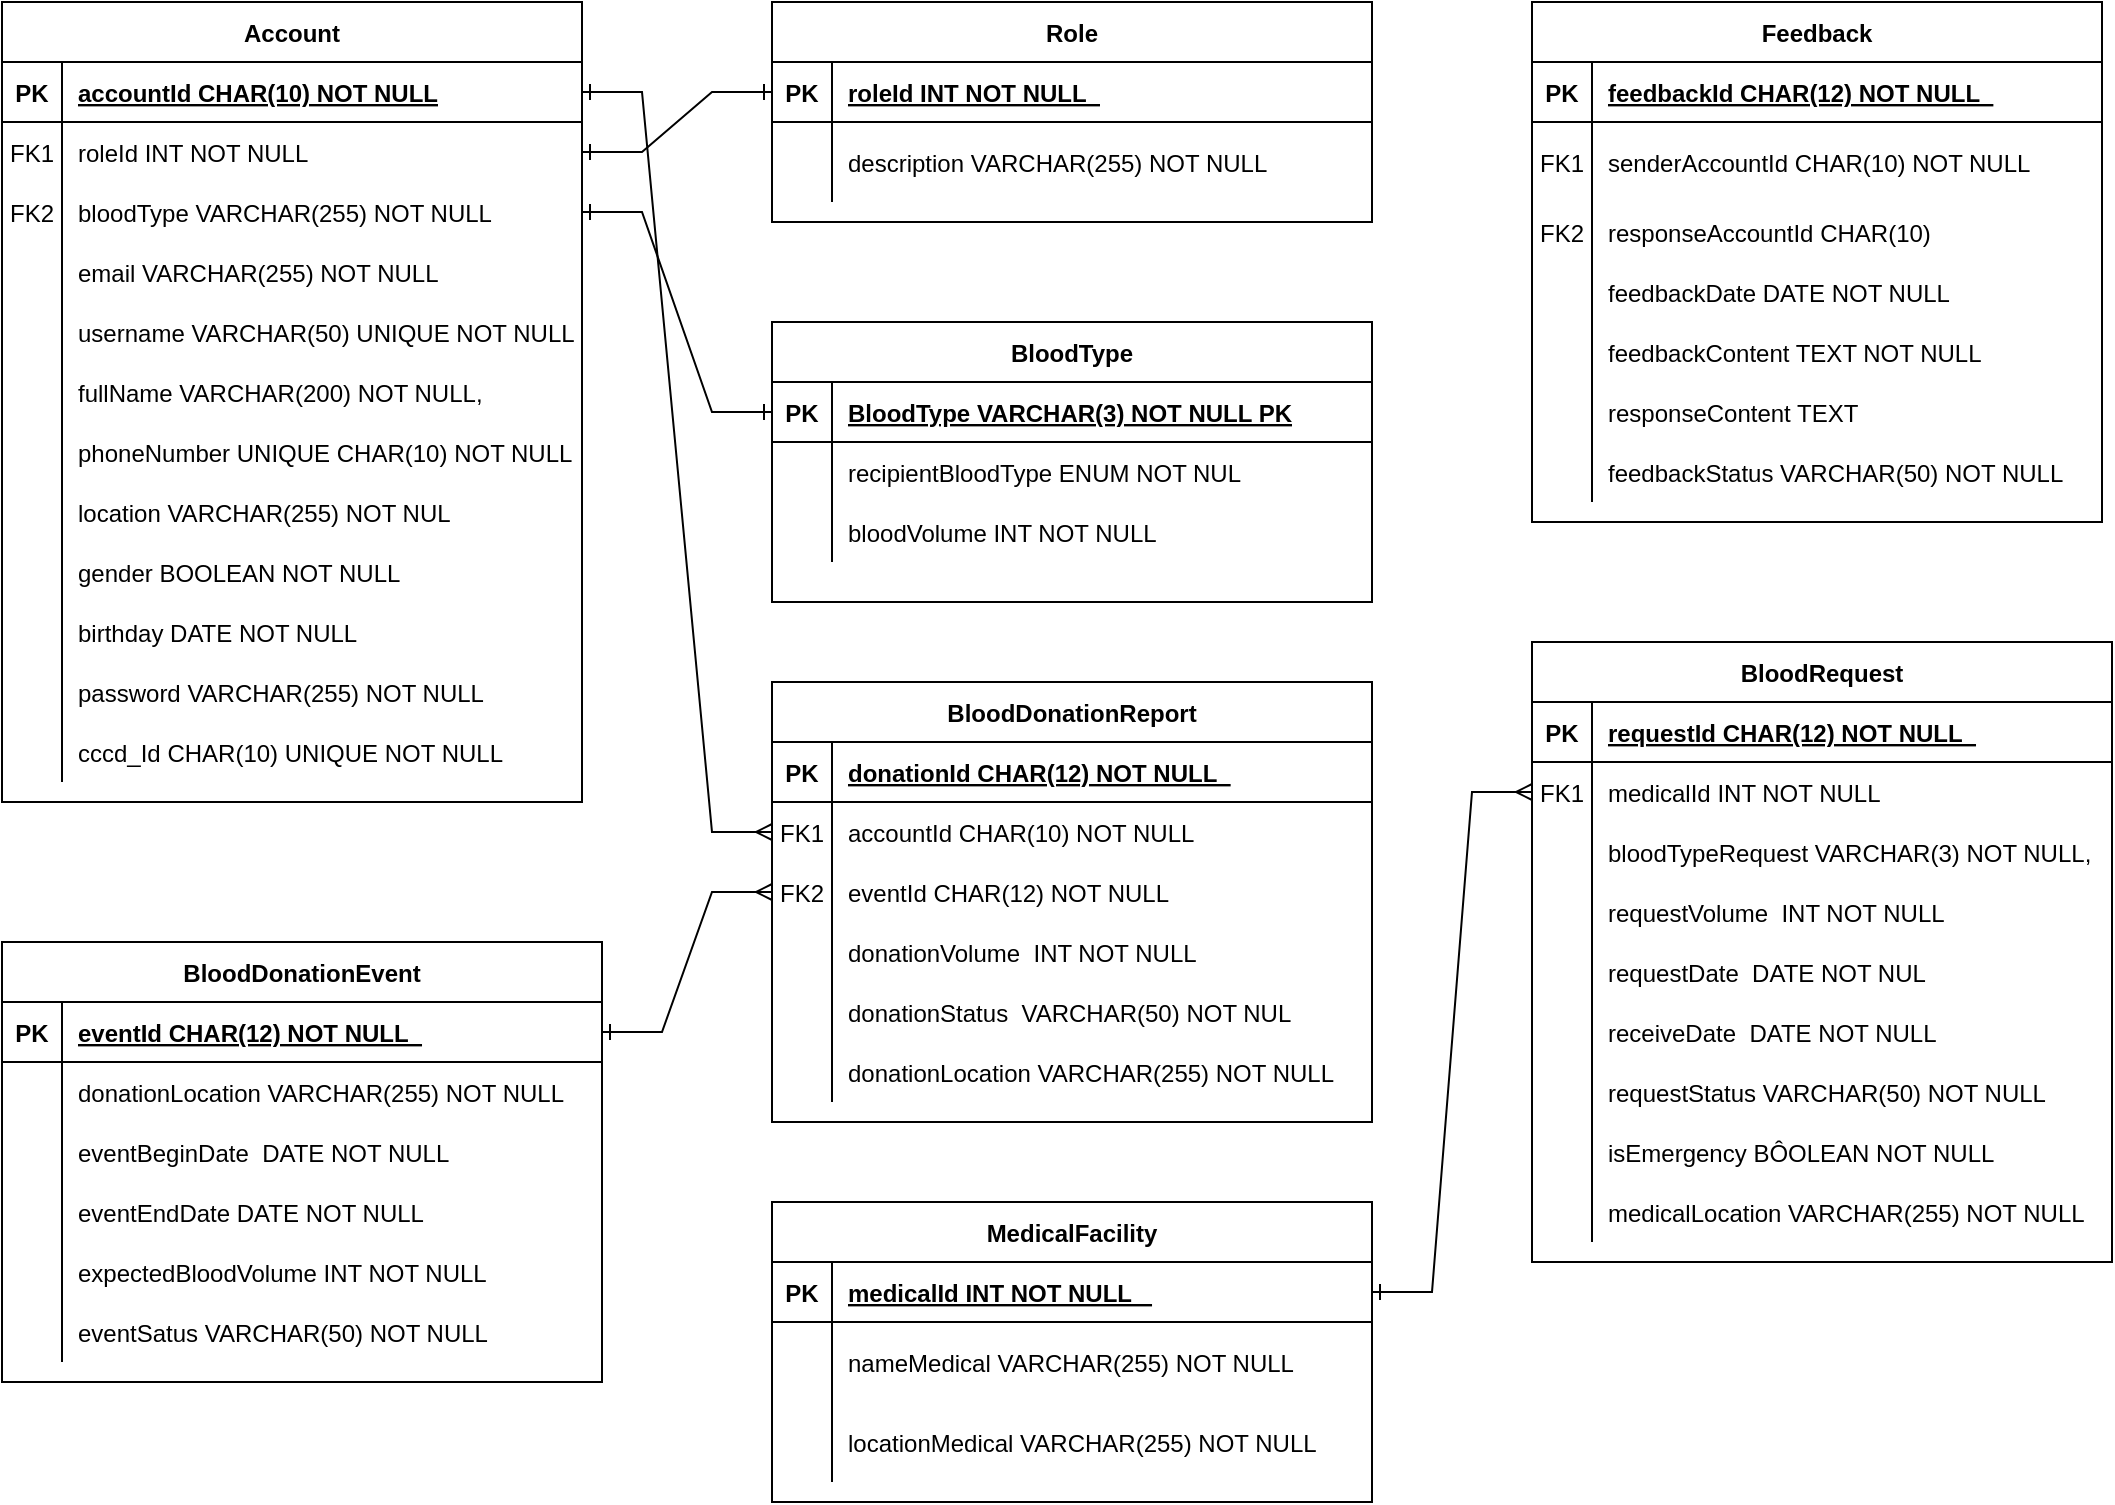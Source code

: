 <mxfile version="27.0.6">
  <diagram id="R2lEEEUBdFMjLlhIrx00" name="Page-1">
    <mxGraphModel dx="1123" dy="663" grid="1" gridSize="10" guides="1" tooltips="1" connect="1" arrows="1" fold="1" page="1" pageScale="1" pageWidth="850" pageHeight="1100" math="0" shadow="0" extFonts="Permanent Marker^https://fonts.googleapis.com/css?family=Permanent+Marker">
      <root>
        <mxCell id="0" />
        <mxCell id="1" parent="0" />
        <mxCell id="C-vyLk0tnHw3VtMMgP7b-23" value="Account" style="shape=table;startSize=30;container=1;collapsible=1;childLayout=tableLayout;fixedRows=1;rowLines=0;fontStyle=1;align=center;resizeLast=1;" parent="1" vertex="1">
          <mxGeometry x="665" y="440" width="290" height="400" as="geometry" />
        </mxCell>
        <mxCell id="C-vyLk0tnHw3VtMMgP7b-24" value="" style="shape=partialRectangle;collapsible=0;dropTarget=0;pointerEvents=0;fillColor=none;points=[[0,0.5],[1,0.5]];portConstraint=eastwest;top=0;left=0;right=0;bottom=1;" parent="C-vyLk0tnHw3VtMMgP7b-23" vertex="1">
          <mxGeometry y="30" width="290" height="30" as="geometry" />
        </mxCell>
        <mxCell id="C-vyLk0tnHw3VtMMgP7b-25" value="PK" style="shape=partialRectangle;overflow=hidden;connectable=0;fillColor=none;top=0;left=0;bottom=0;right=0;fontStyle=1;" parent="C-vyLk0tnHw3VtMMgP7b-24" vertex="1">
          <mxGeometry width="30" height="30" as="geometry">
            <mxRectangle width="30" height="30" as="alternateBounds" />
          </mxGeometry>
        </mxCell>
        <mxCell id="C-vyLk0tnHw3VtMMgP7b-26" value="accountId CHAR(10) NOT NULL " style="shape=partialRectangle;overflow=hidden;connectable=0;fillColor=none;top=0;left=0;bottom=0;right=0;align=left;spacingLeft=6;fontStyle=5;" parent="C-vyLk0tnHw3VtMMgP7b-24" vertex="1">
          <mxGeometry x="30" width="260" height="30" as="geometry">
            <mxRectangle width="260" height="30" as="alternateBounds" />
          </mxGeometry>
        </mxCell>
        <mxCell id="C-vyLk0tnHw3VtMMgP7b-27" value="" style="shape=partialRectangle;collapsible=0;dropTarget=0;pointerEvents=0;fillColor=none;points=[[0,0.5],[1,0.5]];portConstraint=eastwest;top=0;left=0;right=0;bottom=0;" parent="C-vyLk0tnHw3VtMMgP7b-23" vertex="1">
          <mxGeometry y="60" width="290" height="30" as="geometry" />
        </mxCell>
        <mxCell id="C-vyLk0tnHw3VtMMgP7b-28" value="FK1" style="shape=partialRectangle;overflow=hidden;connectable=0;fillColor=none;top=0;left=0;bottom=0;right=0;" parent="C-vyLk0tnHw3VtMMgP7b-27" vertex="1">
          <mxGeometry width="30" height="30" as="geometry">
            <mxRectangle width="30" height="30" as="alternateBounds" />
          </mxGeometry>
        </mxCell>
        <mxCell id="C-vyLk0tnHw3VtMMgP7b-29" value="roleId INT NOT NULL" style="shape=partialRectangle;overflow=hidden;connectable=0;fillColor=none;top=0;left=0;bottom=0;right=0;align=left;spacingLeft=6;" parent="C-vyLk0tnHw3VtMMgP7b-27" vertex="1">
          <mxGeometry x="30" width="260" height="30" as="geometry">
            <mxRectangle width="260" height="30" as="alternateBounds" />
          </mxGeometry>
        </mxCell>
        <mxCell id="KXRfbYdm4qpIg5zZqJ1d-36" value="" style="shape=partialRectangle;collapsible=0;dropTarget=0;pointerEvents=0;fillColor=none;points=[[0,0.5],[1,0.5]];portConstraint=eastwest;top=0;left=0;right=0;bottom=0;" parent="C-vyLk0tnHw3VtMMgP7b-23" vertex="1">
          <mxGeometry y="90" width="290" height="30" as="geometry" />
        </mxCell>
        <mxCell id="KXRfbYdm4qpIg5zZqJ1d-37" value="FK2" style="shape=partialRectangle;overflow=hidden;connectable=0;fillColor=none;top=0;left=0;bottom=0;right=0;" parent="KXRfbYdm4qpIg5zZqJ1d-36" vertex="1">
          <mxGeometry width="30" height="30" as="geometry">
            <mxRectangle width="30" height="30" as="alternateBounds" />
          </mxGeometry>
        </mxCell>
        <mxCell id="KXRfbYdm4qpIg5zZqJ1d-38" value="bloodType VARCHAR(255) NOT NULL " style="shape=partialRectangle;overflow=hidden;connectable=0;fillColor=none;top=0;left=0;bottom=0;right=0;align=left;spacingLeft=6;" parent="KXRfbYdm4qpIg5zZqJ1d-36" vertex="1">
          <mxGeometry x="30" width="260" height="30" as="geometry">
            <mxRectangle width="260" height="30" as="alternateBounds" />
          </mxGeometry>
        </mxCell>
        <mxCell id="KXRfbYdm4qpIg5zZqJ1d-39" value="" style="shape=partialRectangle;collapsible=0;dropTarget=0;pointerEvents=0;fillColor=none;points=[[0,0.5],[1,0.5]];portConstraint=eastwest;top=0;left=0;right=0;bottom=0;" parent="C-vyLk0tnHw3VtMMgP7b-23" vertex="1">
          <mxGeometry y="120" width="290" height="30" as="geometry" />
        </mxCell>
        <mxCell id="KXRfbYdm4qpIg5zZqJ1d-40" value="" style="shape=partialRectangle;overflow=hidden;connectable=0;fillColor=none;top=0;left=0;bottom=0;right=0;" parent="KXRfbYdm4qpIg5zZqJ1d-39" vertex="1">
          <mxGeometry width="30" height="30" as="geometry">
            <mxRectangle width="30" height="30" as="alternateBounds" />
          </mxGeometry>
        </mxCell>
        <mxCell id="KXRfbYdm4qpIg5zZqJ1d-41" value="email VARCHAR(255) NOT NULL" style="shape=partialRectangle;overflow=hidden;connectable=0;fillColor=none;top=0;left=0;bottom=0;right=0;align=left;spacingLeft=6;" parent="KXRfbYdm4qpIg5zZqJ1d-39" vertex="1">
          <mxGeometry x="30" width="260" height="30" as="geometry">
            <mxRectangle width="260" height="30" as="alternateBounds" />
          </mxGeometry>
        </mxCell>
        <mxCell id="KXRfbYdm4qpIg5zZqJ1d-94" value="" style="shape=partialRectangle;collapsible=0;dropTarget=0;pointerEvents=0;fillColor=none;points=[[0,0.5],[1,0.5]];portConstraint=eastwest;top=0;left=0;right=0;bottom=0;" parent="C-vyLk0tnHw3VtMMgP7b-23" vertex="1">
          <mxGeometry y="150" width="290" height="30" as="geometry" />
        </mxCell>
        <mxCell id="KXRfbYdm4qpIg5zZqJ1d-95" value="" style="shape=partialRectangle;overflow=hidden;connectable=0;fillColor=none;top=0;left=0;bottom=0;right=0;" parent="KXRfbYdm4qpIg5zZqJ1d-94" vertex="1">
          <mxGeometry width="30" height="30" as="geometry">
            <mxRectangle width="30" height="30" as="alternateBounds" />
          </mxGeometry>
        </mxCell>
        <mxCell id="KXRfbYdm4qpIg5zZqJ1d-96" value="username VARCHAR(50) UNIQUE NOT NULL" style="shape=partialRectangle;overflow=hidden;connectable=0;fillColor=none;top=0;left=0;bottom=0;right=0;align=left;spacingLeft=6;" parent="KXRfbYdm4qpIg5zZqJ1d-94" vertex="1">
          <mxGeometry x="30" width="260" height="30" as="geometry">
            <mxRectangle width="260" height="30" as="alternateBounds" />
          </mxGeometry>
        </mxCell>
        <mxCell id="ak9jlLIwiDSvz3-tVur--1" value="" style="shape=partialRectangle;collapsible=0;dropTarget=0;pointerEvents=0;fillColor=none;points=[[0,0.5],[1,0.5]];portConstraint=eastwest;top=0;left=0;right=0;bottom=0;" vertex="1" parent="C-vyLk0tnHw3VtMMgP7b-23">
          <mxGeometry y="180" width="290" height="30" as="geometry" />
        </mxCell>
        <mxCell id="ak9jlLIwiDSvz3-tVur--2" value="" style="shape=partialRectangle;overflow=hidden;connectable=0;fillColor=none;top=0;left=0;bottom=0;right=0;" vertex="1" parent="ak9jlLIwiDSvz3-tVur--1">
          <mxGeometry width="30" height="30" as="geometry">
            <mxRectangle width="30" height="30" as="alternateBounds" />
          </mxGeometry>
        </mxCell>
        <mxCell id="ak9jlLIwiDSvz3-tVur--3" value="fullName VARCHAR(200) NOT NULL,  " style="shape=partialRectangle;overflow=hidden;connectable=0;fillColor=none;top=0;left=0;bottom=0;right=0;align=left;spacingLeft=6;" vertex="1" parent="ak9jlLIwiDSvz3-tVur--1">
          <mxGeometry x="30" width="260" height="30" as="geometry">
            <mxRectangle width="260" height="30" as="alternateBounds" />
          </mxGeometry>
        </mxCell>
        <mxCell id="ak9jlLIwiDSvz3-tVur--4" value="" style="shape=partialRectangle;collapsible=0;dropTarget=0;pointerEvents=0;fillColor=none;points=[[0,0.5],[1,0.5]];portConstraint=eastwest;top=0;left=0;right=0;bottom=0;" vertex="1" parent="C-vyLk0tnHw3VtMMgP7b-23">
          <mxGeometry y="210" width="290" height="30" as="geometry" />
        </mxCell>
        <mxCell id="ak9jlLIwiDSvz3-tVur--5" value="" style="shape=partialRectangle;overflow=hidden;connectable=0;fillColor=none;top=0;left=0;bottom=0;right=0;" vertex="1" parent="ak9jlLIwiDSvz3-tVur--4">
          <mxGeometry width="30" height="30" as="geometry">
            <mxRectangle width="30" height="30" as="alternateBounds" />
          </mxGeometry>
        </mxCell>
        <mxCell id="ak9jlLIwiDSvz3-tVur--6" value="phoneNumber UNIQUE CHAR(10) NOT NULL" style="shape=partialRectangle;overflow=hidden;connectable=0;fillColor=none;top=0;left=0;bottom=0;right=0;align=left;spacingLeft=6;" vertex="1" parent="ak9jlLIwiDSvz3-tVur--4">
          <mxGeometry x="30" width="260" height="30" as="geometry">
            <mxRectangle width="260" height="30" as="alternateBounds" />
          </mxGeometry>
        </mxCell>
        <mxCell id="ak9jlLIwiDSvz3-tVur--7" value="" style="shape=partialRectangle;collapsible=0;dropTarget=0;pointerEvents=0;fillColor=none;points=[[0,0.5],[1,0.5]];portConstraint=eastwest;top=0;left=0;right=0;bottom=0;" vertex="1" parent="C-vyLk0tnHw3VtMMgP7b-23">
          <mxGeometry y="240" width="290" height="30" as="geometry" />
        </mxCell>
        <mxCell id="ak9jlLIwiDSvz3-tVur--8" value="" style="shape=partialRectangle;overflow=hidden;connectable=0;fillColor=none;top=0;left=0;bottom=0;right=0;" vertex="1" parent="ak9jlLIwiDSvz3-tVur--7">
          <mxGeometry width="30" height="30" as="geometry">
            <mxRectangle width="30" height="30" as="alternateBounds" />
          </mxGeometry>
        </mxCell>
        <mxCell id="ak9jlLIwiDSvz3-tVur--9" value="location VARCHAR(255) NOT NUL" style="shape=partialRectangle;overflow=hidden;connectable=0;fillColor=none;top=0;left=0;bottom=0;right=0;align=left;spacingLeft=6;" vertex="1" parent="ak9jlLIwiDSvz3-tVur--7">
          <mxGeometry x="30" width="260" height="30" as="geometry">
            <mxRectangle width="260" height="30" as="alternateBounds" />
          </mxGeometry>
        </mxCell>
        <mxCell id="ak9jlLIwiDSvz3-tVur--10" value="" style="shape=partialRectangle;collapsible=0;dropTarget=0;pointerEvents=0;fillColor=none;points=[[0,0.5],[1,0.5]];portConstraint=eastwest;top=0;left=0;right=0;bottom=0;" vertex="1" parent="C-vyLk0tnHw3VtMMgP7b-23">
          <mxGeometry y="270" width="290" height="30" as="geometry" />
        </mxCell>
        <mxCell id="ak9jlLIwiDSvz3-tVur--11" value="" style="shape=partialRectangle;overflow=hidden;connectable=0;fillColor=none;top=0;left=0;bottom=0;right=0;" vertex="1" parent="ak9jlLIwiDSvz3-tVur--10">
          <mxGeometry width="30" height="30" as="geometry">
            <mxRectangle width="30" height="30" as="alternateBounds" />
          </mxGeometry>
        </mxCell>
        <mxCell id="ak9jlLIwiDSvz3-tVur--12" value="gender BOOLEAN NOT NULL" style="shape=partialRectangle;overflow=hidden;connectable=0;fillColor=none;top=0;left=0;bottom=0;right=0;align=left;spacingLeft=6;" vertex="1" parent="ak9jlLIwiDSvz3-tVur--10">
          <mxGeometry x="30" width="260" height="30" as="geometry">
            <mxRectangle width="260" height="30" as="alternateBounds" />
          </mxGeometry>
        </mxCell>
        <mxCell id="ak9jlLIwiDSvz3-tVur--13" value="" style="shape=partialRectangle;collapsible=0;dropTarget=0;pointerEvents=0;fillColor=none;points=[[0,0.5],[1,0.5]];portConstraint=eastwest;top=0;left=0;right=0;bottom=0;" vertex="1" parent="C-vyLk0tnHw3VtMMgP7b-23">
          <mxGeometry y="300" width="290" height="30" as="geometry" />
        </mxCell>
        <mxCell id="ak9jlLIwiDSvz3-tVur--14" value="" style="shape=partialRectangle;overflow=hidden;connectable=0;fillColor=none;top=0;left=0;bottom=0;right=0;" vertex="1" parent="ak9jlLIwiDSvz3-tVur--13">
          <mxGeometry width="30" height="30" as="geometry">
            <mxRectangle width="30" height="30" as="alternateBounds" />
          </mxGeometry>
        </mxCell>
        <mxCell id="ak9jlLIwiDSvz3-tVur--15" value="birthday DATE NOT NULL" style="shape=partialRectangle;overflow=hidden;connectable=0;fillColor=none;top=0;left=0;bottom=0;right=0;align=left;spacingLeft=6;" vertex="1" parent="ak9jlLIwiDSvz3-tVur--13">
          <mxGeometry x="30" width="260" height="30" as="geometry">
            <mxRectangle width="260" height="30" as="alternateBounds" />
          </mxGeometry>
        </mxCell>
        <mxCell id="ak9jlLIwiDSvz3-tVur--16" value="" style="shape=partialRectangle;collapsible=0;dropTarget=0;pointerEvents=0;fillColor=none;points=[[0,0.5],[1,0.5]];portConstraint=eastwest;top=0;left=0;right=0;bottom=0;" vertex="1" parent="C-vyLk0tnHw3VtMMgP7b-23">
          <mxGeometry y="330" width="290" height="30" as="geometry" />
        </mxCell>
        <mxCell id="ak9jlLIwiDSvz3-tVur--17" value="" style="shape=partialRectangle;overflow=hidden;connectable=0;fillColor=none;top=0;left=0;bottom=0;right=0;" vertex="1" parent="ak9jlLIwiDSvz3-tVur--16">
          <mxGeometry width="30" height="30" as="geometry">
            <mxRectangle width="30" height="30" as="alternateBounds" />
          </mxGeometry>
        </mxCell>
        <mxCell id="ak9jlLIwiDSvz3-tVur--18" value="password VARCHAR(255) NOT NULL" style="shape=partialRectangle;overflow=hidden;connectable=0;fillColor=none;top=0;left=0;bottom=0;right=0;align=left;spacingLeft=6;" vertex="1" parent="ak9jlLIwiDSvz3-tVur--16">
          <mxGeometry x="30" width="260" height="30" as="geometry">
            <mxRectangle width="260" height="30" as="alternateBounds" />
          </mxGeometry>
        </mxCell>
        <mxCell id="ak9jlLIwiDSvz3-tVur--20" value="" style="shape=partialRectangle;collapsible=0;dropTarget=0;pointerEvents=0;fillColor=none;points=[[0,0.5],[1,0.5]];portConstraint=eastwest;top=0;left=0;right=0;bottom=0;" vertex="1" parent="C-vyLk0tnHw3VtMMgP7b-23">
          <mxGeometry y="360" width="290" height="30" as="geometry" />
        </mxCell>
        <mxCell id="ak9jlLIwiDSvz3-tVur--21" value="" style="shape=partialRectangle;overflow=hidden;connectable=0;fillColor=none;top=0;left=0;bottom=0;right=0;" vertex="1" parent="ak9jlLIwiDSvz3-tVur--20">
          <mxGeometry width="30" height="30" as="geometry">
            <mxRectangle width="30" height="30" as="alternateBounds" />
          </mxGeometry>
        </mxCell>
        <mxCell id="ak9jlLIwiDSvz3-tVur--22" value="cccd_Id CHAR(10) UNIQUE NOT NULL" style="shape=partialRectangle;overflow=hidden;connectable=0;fillColor=none;top=0;left=0;bottom=0;right=0;align=left;spacingLeft=6;" vertex="1" parent="ak9jlLIwiDSvz3-tVur--20">
          <mxGeometry x="30" width="260" height="30" as="geometry">
            <mxRectangle width="260" height="30" as="alternateBounds" />
          </mxGeometry>
        </mxCell>
        <mxCell id="KXRfbYdm4qpIg5zZqJ1d-122" value="BloodDonationReport" style="shape=table;startSize=30;container=1;collapsible=1;childLayout=tableLayout;fixedRows=1;rowLines=0;fontStyle=1;align=center;resizeLast=1;" parent="1" vertex="1">
          <mxGeometry x="1050" y="780" width="300" height="220" as="geometry" />
        </mxCell>
        <mxCell id="KXRfbYdm4qpIg5zZqJ1d-123" value="" style="shape=partialRectangle;collapsible=0;dropTarget=0;pointerEvents=0;fillColor=none;points=[[0,0.5],[1,0.5]];portConstraint=eastwest;top=0;left=0;right=0;bottom=1;" parent="KXRfbYdm4qpIg5zZqJ1d-122" vertex="1">
          <mxGeometry y="30" width="300" height="30" as="geometry" />
        </mxCell>
        <mxCell id="KXRfbYdm4qpIg5zZqJ1d-124" value="PK" style="shape=partialRectangle;overflow=hidden;connectable=0;fillColor=none;top=0;left=0;bottom=0;right=0;fontStyle=1;" parent="KXRfbYdm4qpIg5zZqJ1d-123" vertex="1">
          <mxGeometry width="30" height="30" as="geometry">
            <mxRectangle width="30" height="30" as="alternateBounds" />
          </mxGeometry>
        </mxCell>
        <mxCell id="KXRfbYdm4qpIg5zZqJ1d-125" value="donationId CHAR(12) NOT NULL  " style="shape=partialRectangle;overflow=hidden;connectable=0;fillColor=none;top=0;left=0;bottom=0;right=0;align=left;spacingLeft=6;fontStyle=5;" parent="KXRfbYdm4qpIg5zZqJ1d-123" vertex="1">
          <mxGeometry x="30" width="270" height="30" as="geometry">
            <mxRectangle width="270" height="30" as="alternateBounds" />
          </mxGeometry>
        </mxCell>
        <mxCell id="KXRfbYdm4qpIg5zZqJ1d-126" value="" style="shape=partialRectangle;collapsible=0;dropTarget=0;pointerEvents=0;fillColor=none;points=[[0,0.5],[1,0.5]];portConstraint=eastwest;top=0;left=0;right=0;bottom=0;" parent="KXRfbYdm4qpIg5zZqJ1d-122" vertex="1">
          <mxGeometry y="60" width="300" height="30" as="geometry" />
        </mxCell>
        <mxCell id="KXRfbYdm4qpIg5zZqJ1d-127" value="FK1" style="shape=partialRectangle;overflow=hidden;connectable=0;fillColor=none;top=0;left=0;bottom=0;right=0;" parent="KXRfbYdm4qpIg5zZqJ1d-126" vertex="1">
          <mxGeometry width="30" height="30" as="geometry">
            <mxRectangle width="30" height="30" as="alternateBounds" />
          </mxGeometry>
        </mxCell>
        <mxCell id="KXRfbYdm4qpIg5zZqJ1d-128" value="accountId CHAR(10) NOT NULL" style="shape=partialRectangle;overflow=hidden;connectable=0;fillColor=none;top=0;left=0;bottom=0;right=0;align=left;spacingLeft=6;fontStyle=0" parent="KXRfbYdm4qpIg5zZqJ1d-126" vertex="1">
          <mxGeometry x="30" width="270" height="30" as="geometry">
            <mxRectangle width="270" height="30" as="alternateBounds" />
          </mxGeometry>
        </mxCell>
        <mxCell id="KXRfbYdm4qpIg5zZqJ1d-129" value="" style="shape=partialRectangle;collapsible=0;dropTarget=0;pointerEvents=0;fillColor=none;points=[[0,0.5],[1,0.5]];portConstraint=eastwest;top=0;left=0;right=0;bottom=0;" parent="KXRfbYdm4qpIg5zZqJ1d-122" vertex="1">
          <mxGeometry y="90" width="300" height="30" as="geometry" />
        </mxCell>
        <mxCell id="KXRfbYdm4qpIg5zZqJ1d-130" value="FK2" style="shape=partialRectangle;overflow=hidden;connectable=0;fillColor=none;top=0;left=0;bottom=0;right=0;" parent="KXRfbYdm4qpIg5zZqJ1d-129" vertex="1">
          <mxGeometry width="30" height="30" as="geometry">
            <mxRectangle width="30" height="30" as="alternateBounds" />
          </mxGeometry>
        </mxCell>
        <mxCell id="KXRfbYdm4qpIg5zZqJ1d-131" value="eventId CHAR(12) NOT NULL" style="shape=partialRectangle;overflow=hidden;connectable=0;fillColor=none;top=0;left=0;bottom=0;right=0;align=left;spacingLeft=6;" parent="KXRfbYdm4qpIg5zZqJ1d-129" vertex="1">
          <mxGeometry x="30" width="270" height="30" as="geometry">
            <mxRectangle width="270" height="30" as="alternateBounds" />
          </mxGeometry>
        </mxCell>
        <mxCell id="KXRfbYdm4qpIg5zZqJ1d-132" value="" style="shape=partialRectangle;collapsible=0;dropTarget=0;pointerEvents=0;fillColor=none;points=[[0,0.5],[1,0.5]];portConstraint=eastwest;top=0;left=0;right=0;bottom=0;" parent="KXRfbYdm4qpIg5zZqJ1d-122" vertex="1">
          <mxGeometry y="120" width="300" height="30" as="geometry" />
        </mxCell>
        <mxCell id="KXRfbYdm4qpIg5zZqJ1d-133" value="" style="shape=partialRectangle;overflow=hidden;connectable=0;fillColor=none;top=0;left=0;bottom=0;right=0;" parent="KXRfbYdm4qpIg5zZqJ1d-132" vertex="1">
          <mxGeometry width="30" height="30" as="geometry">
            <mxRectangle width="30" height="30" as="alternateBounds" />
          </mxGeometry>
        </mxCell>
        <mxCell id="KXRfbYdm4qpIg5zZqJ1d-134" value="donationVolume  INT NOT NULL" style="shape=partialRectangle;overflow=hidden;connectable=0;fillColor=none;top=0;left=0;bottom=0;right=0;align=left;spacingLeft=6;" parent="KXRfbYdm4qpIg5zZqJ1d-132" vertex="1">
          <mxGeometry x="30" width="270" height="30" as="geometry">
            <mxRectangle width="270" height="30" as="alternateBounds" />
          </mxGeometry>
        </mxCell>
        <mxCell id="KXRfbYdm4qpIg5zZqJ1d-135" value="" style="shape=partialRectangle;collapsible=0;dropTarget=0;pointerEvents=0;fillColor=none;points=[[0,0.5],[1,0.5]];portConstraint=eastwest;top=0;left=0;right=0;bottom=0;" parent="KXRfbYdm4qpIg5zZqJ1d-122" vertex="1">
          <mxGeometry y="150" width="300" height="30" as="geometry" />
        </mxCell>
        <mxCell id="KXRfbYdm4qpIg5zZqJ1d-136" value="" style="shape=partialRectangle;overflow=hidden;connectable=0;fillColor=none;top=0;left=0;bottom=0;right=0;" parent="KXRfbYdm4qpIg5zZqJ1d-135" vertex="1">
          <mxGeometry width="30" height="30" as="geometry">
            <mxRectangle width="30" height="30" as="alternateBounds" />
          </mxGeometry>
        </mxCell>
        <mxCell id="KXRfbYdm4qpIg5zZqJ1d-137" value="donationStatus  VARCHAR(50) NOT NUL" style="shape=partialRectangle;overflow=hidden;connectable=0;fillColor=none;top=0;left=0;bottom=0;right=0;align=left;spacingLeft=6;" parent="KXRfbYdm4qpIg5zZqJ1d-135" vertex="1">
          <mxGeometry x="30" width="270" height="30" as="geometry">
            <mxRectangle width="270" height="30" as="alternateBounds" />
          </mxGeometry>
        </mxCell>
        <mxCell id="KXRfbYdm4qpIg5zZqJ1d-138" value="" style="shape=partialRectangle;collapsible=0;dropTarget=0;pointerEvents=0;fillColor=none;points=[[0,0.5],[1,0.5]];portConstraint=eastwest;top=0;left=0;right=0;bottom=0;" parent="KXRfbYdm4qpIg5zZqJ1d-122" vertex="1">
          <mxGeometry y="180" width="300" height="30" as="geometry" />
        </mxCell>
        <mxCell id="KXRfbYdm4qpIg5zZqJ1d-139" value="" style="shape=partialRectangle;overflow=hidden;connectable=0;fillColor=none;top=0;left=0;bottom=0;right=0;" parent="KXRfbYdm4qpIg5zZqJ1d-138" vertex="1">
          <mxGeometry width="30" height="30" as="geometry">
            <mxRectangle width="30" height="30" as="alternateBounds" />
          </mxGeometry>
        </mxCell>
        <mxCell id="KXRfbYdm4qpIg5zZqJ1d-140" value="donationLocation VARCHAR(255) NOT NULL" style="shape=partialRectangle;overflow=hidden;connectable=0;fillColor=none;top=0;left=0;bottom=0;right=0;align=left;spacingLeft=6;" parent="KXRfbYdm4qpIg5zZqJ1d-138" vertex="1">
          <mxGeometry x="30" width="270" height="30" as="geometry">
            <mxRectangle width="270" height="30" as="alternateBounds" />
          </mxGeometry>
        </mxCell>
        <mxCell id="KXRfbYdm4qpIg5zZqJ1d-147" value="BloodRequest" style="shape=table;startSize=30;container=1;collapsible=1;childLayout=tableLayout;fixedRows=1;rowLines=0;fontStyle=1;align=center;resizeLast=1;" parent="1" vertex="1">
          <mxGeometry x="1430" y="760" width="290" height="310" as="geometry" />
        </mxCell>
        <mxCell id="KXRfbYdm4qpIg5zZqJ1d-148" value="" style="shape=partialRectangle;collapsible=0;dropTarget=0;pointerEvents=0;fillColor=none;points=[[0,0.5],[1,0.5]];portConstraint=eastwest;top=0;left=0;right=0;bottom=1;" parent="KXRfbYdm4qpIg5zZqJ1d-147" vertex="1">
          <mxGeometry y="30" width="290" height="30" as="geometry" />
        </mxCell>
        <mxCell id="KXRfbYdm4qpIg5zZqJ1d-149" value="PK" style="shape=partialRectangle;overflow=hidden;connectable=0;fillColor=none;top=0;left=0;bottom=0;right=0;fontStyle=1;" parent="KXRfbYdm4qpIg5zZqJ1d-148" vertex="1">
          <mxGeometry width="30" height="30" as="geometry">
            <mxRectangle width="30" height="30" as="alternateBounds" />
          </mxGeometry>
        </mxCell>
        <mxCell id="KXRfbYdm4qpIg5zZqJ1d-150" value="requestId CHAR(12) NOT NULL  " style="shape=partialRectangle;overflow=hidden;connectable=0;fillColor=none;top=0;left=0;bottom=0;right=0;align=left;spacingLeft=6;fontStyle=5;" parent="KXRfbYdm4qpIg5zZqJ1d-148" vertex="1">
          <mxGeometry x="30" width="260" height="30" as="geometry">
            <mxRectangle width="260" height="30" as="alternateBounds" />
          </mxGeometry>
        </mxCell>
        <mxCell id="KXRfbYdm4qpIg5zZqJ1d-151" value="" style="shape=partialRectangle;collapsible=0;dropTarget=0;pointerEvents=0;fillColor=none;points=[[0,0.5],[1,0.5]];portConstraint=eastwest;top=0;left=0;right=0;bottom=0;" parent="KXRfbYdm4qpIg5zZqJ1d-147" vertex="1">
          <mxGeometry y="60" width="290" height="30" as="geometry" />
        </mxCell>
        <mxCell id="KXRfbYdm4qpIg5zZqJ1d-152" value="FK1" style="shape=partialRectangle;overflow=hidden;connectable=0;fillColor=none;top=0;left=0;bottom=0;right=0;" parent="KXRfbYdm4qpIg5zZqJ1d-151" vertex="1">
          <mxGeometry width="30" height="30" as="geometry">
            <mxRectangle width="30" height="30" as="alternateBounds" />
          </mxGeometry>
        </mxCell>
        <mxCell id="KXRfbYdm4qpIg5zZqJ1d-153" value="medicalId INT NOT NULL   " style="shape=partialRectangle;overflow=hidden;connectable=0;fillColor=none;top=0;left=0;bottom=0;right=0;align=left;spacingLeft=6;fontStyle=0" parent="KXRfbYdm4qpIg5zZqJ1d-151" vertex="1">
          <mxGeometry x="30" width="260" height="30" as="geometry">
            <mxRectangle width="260" height="30" as="alternateBounds" />
          </mxGeometry>
        </mxCell>
        <mxCell id="KXRfbYdm4qpIg5zZqJ1d-154" value="" style="shape=partialRectangle;collapsible=0;dropTarget=0;pointerEvents=0;fillColor=none;points=[[0,0.5],[1,0.5]];portConstraint=eastwest;top=0;left=0;right=0;bottom=0;" parent="KXRfbYdm4qpIg5zZqJ1d-147" vertex="1">
          <mxGeometry y="90" width="290" height="30" as="geometry" />
        </mxCell>
        <mxCell id="KXRfbYdm4qpIg5zZqJ1d-155" value="" style="shape=partialRectangle;overflow=hidden;connectable=0;fillColor=none;top=0;left=0;bottom=0;right=0;" parent="KXRfbYdm4qpIg5zZqJ1d-154" vertex="1">
          <mxGeometry width="30" height="30" as="geometry">
            <mxRectangle width="30" height="30" as="alternateBounds" />
          </mxGeometry>
        </mxCell>
        <mxCell id="KXRfbYdm4qpIg5zZqJ1d-156" value="bloodTypeRequest VARCHAR(3) NOT NULL, " style="shape=partialRectangle;overflow=hidden;connectable=0;fillColor=none;top=0;left=0;bottom=0;right=0;align=left;spacingLeft=6;" parent="KXRfbYdm4qpIg5zZqJ1d-154" vertex="1">
          <mxGeometry x="30" width="260" height="30" as="geometry">
            <mxRectangle width="260" height="30" as="alternateBounds" />
          </mxGeometry>
        </mxCell>
        <mxCell id="KXRfbYdm4qpIg5zZqJ1d-157" value="" style="shape=partialRectangle;collapsible=0;dropTarget=0;pointerEvents=0;fillColor=none;points=[[0,0.5],[1,0.5]];portConstraint=eastwest;top=0;left=0;right=0;bottom=0;" parent="KXRfbYdm4qpIg5zZqJ1d-147" vertex="1">
          <mxGeometry y="120" width="290" height="30" as="geometry" />
        </mxCell>
        <mxCell id="KXRfbYdm4qpIg5zZqJ1d-158" value="" style="shape=partialRectangle;overflow=hidden;connectable=0;fillColor=none;top=0;left=0;bottom=0;right=0;" parent="KXRfbYdm4qpIg5zZqJ1d-157" vertex="1">
          <mxGeometry width="30" height="30" as="geometry">
            <mxRectangle width="30" height="30" as="alternateBounds" />
          </mxGeometry>
        </mxCell>
        <mxCell id="KXRfbYdm4qpIg5zZqJ1d-159" value="requestVolume  INT NOT NULL" style="shape=partialRectangle;overflow=hidden;connectable=0;fillColor=none;top=0;left=0;bottom=0;right=0;align=left;spacingLeft=6;" parent="KXRfbYdm4qpIg5zZqJ1d-157" vertex="1">
          <mxGeometry x="30" width="260" height="30" as="geometry">
            <mxRectangle width="260" height="30" as="alternateBounds" />
          </mxGeometry>
        </mxCell>
        <mxCell id="KXRfbYdm4qpIg5zZqJ1d-160" value="" style="shape=partialRectangle;collapsible=0;dropTarget=0;pointerEvents=0;fillColor=none;points=[[0,0.5],[1,0.5]];portConstraint=eastwest;top=0;left=0;right=0;bottom=0;" parent="KXRfbYdm4qpIg5zZqJ1d-147" vertex="1">
          <mxGeometry y="150" width="290" height="30" as="geometry" />
        </mxCell>
        <mxCell id="KXRfbYdm4qpIg5zZqJ1d-161" value="" style="shape=partialRectangle;overflow=hidden;connectable=0;fillColor=none;top=0;left=0;bottom=0;right=0;" parent="KXRfbYdm4qpIg5zZqJ1d-160" vertex="1">
          <mxGeometry width="30" height="30" as="geometry">
            <mxRectangle width="30" height="30" as="alternateBounds" />
          </mxGeometry>
        </mxCell>
        <mxCell id="KXRfbYdm4qpIg5zZqJ1d-162" value="requestDate  DATE NOT NUL" style="shape=partialRectangle;overflow=hidden;connectable=0;fillColor=none;top=0;left=0;bottom=0;right=0;align=left;spacingLeft=6;" parent="KXRfbYdm4qpIg5zZqJ1d-160" vertex="1">
          <mxGeometry x="30" width="260" height="30" as="geometry">
            <mxRectangle width="260" height="30" as="alternateBounds" />
          </mxGeometry>
        </mxCell>
        <mxCell id="KXRfbYdm4qpIg5zZqJ1d-163" value="" style="shape=partialRectangle;collapsible=0;dropTarget=0;pointerEvents=0;fillColor=none;points=[[0,0.5],[1,0.5]];portConstraint=eastwest;top=0;left=0;right=0;bottom=0;" parent="KXRfbYdm4qpIg5zZqJ1d-147" vertex="1">
          <mxGeometry y="180" width="290" height="30" as="geometry" />
        </mxCell>
        <mxCell id="KXRfbYdm4qpIg5zZqJ1d-164" value="" style="shape=partialRectangle;overflow=hidden;connectable=0;fillColor=none;top=0;left=0;bottom=0;right=0;" parent="KXRfbYdm4qpIg5zZqJ1d-163" vertex="1">
          <mxGeometry width="30" height="30" as="geometry">
            <mxRectangle width="30" height="30" as="alternateBounds" />
          </mxGeometry>
        </mxCell>
        <mxCell id="KXRfbYdm4qpIg5zZqJ1d-165" value="receiveDate  DATE NOT NULL" style="shape=partialRectangle;overflow=hidden;connectable=0;fillColor=none;top=0;left=0;bottom=0;right=0;align=left;spacingLeft=6;" parent="KXRfbYdm4qpIg5zZqJ1d-163" vertex="1">
          <mxGeometry x="30" width="260" height="30" as="geometry">
            <mxRectangle width="260" height="30" as="alternateBounds" />
          </mxGeometry>
        </mxCell>
        <mxCell id="KXRfbYdm4qpIg5zZqJ1d-166" value="" style="shape=partialRectangle;collapsible=0;dropTarget=0;pointerEvents=0;fillColor=none;points=[[0,0.5],[1,0.5]];portConstraint=eastwest;top=0;left=0;right=0;bottom=0;" parent="KXRfbYdm4qpIg5zZqJ1d-147" vertex="1">
          <mxGeometry y="210" width="290" height="30" as="geometry" />
        </mxCell>
        <mxCell id="KXRfbYdm4qpIg5zZqJ1d-167" value="" style="shape=partialRectangle;overflow=hidden;connectable=0;fillColor=none;top=0;left=0;bottom=0;right=0;" parent="KXRfbYdm4qpIg5zZqJ1d-166" vertex="1">
          <mxGeometry width="30" height="30" as="geometry">
            <mxRectangle width="30" height="30" as="alternateBounds" />
          </mxGeometry>
        </mxCell>
        <mxCell id="KXRfbYdm4qpIg5zZqJ1d-168" value="requestStatus VARCHAR(50) NOT NULL" style="shape=partialRectangle;overflow=hidden;connectable=0;fillColor=none;top=0;left=0;bottom=0;right=0;align=left;spacingLeft=6;" parent="KXRfbYdm4qpIg5zZqJ1d-166" vertex="1">
          <mxGeometry x="30" width="260" height="30" as="geometry">
            <mxRectangle width="260" height="30" as="alternateBounds" />
          </mxGeometry>
        </mxCell>
        <mxCell id="KXRfbYdm4qpIg5zZqJ1d-169" value="" style="shape=partialRectangle;collapsible=0;dropTarget=0;pointerEvents=0;fillColor=none;points=[[0,0.5],[1,0.5]];portConstraint=eastwest;top=0;left=0;right=0;bottom=0;" parent="KXRfbYdm4qpIg5zZqJ1d-147" vertex="1">
          <mxGeometry y="240" width="290" height="30" as="geometry" />
        </mxCell>
        <mxCell id="KXRfbYdm4qpIg5zZqJ1d-170" value="" style="shape=partialRectangle;overflow=hidden;connectable=0;fillColor=none;top=0;left=0;bottom=0;right=0;" parent="KXRfbYdm4qpIg5zZqJ1d-169" vertex="1">
          <mxGeometry width="30" height="30" as="geometry">
            <mxRectangle width="30" height="30" as="alternateBounds" />
          </mxGeometry>
        </mxCell>
        <mxCell id="KXRfbYdm4qpIg5zZqJ1d-171" value="isEmergency BÔOLEAN NOT NULL" style="shape=partialRectangle;overflow=hidden;connectable=0;fillColor=none;top=0;left=0;bottom=0;right=0;align=left;spacingLeft=6;" parent="KXRfbYdm4qpIg5zZqJ1d-169" vertex="1">
          <mxGeometry x="30" width="260" height="30" as="geometry">
            <mxRectangle width="260" height="30" as="alternateBounds" />
          </mxGeometry>
        </mxCell>
        <mxCell id="KXRfbYdm4qpIg5zZqJ1d-172" value="" style="shape=partialRectangle;collapsible=0;dropTarget=0;pointerEvents=0;fillColor=none;points=[[0,0.5],[1,0.5]];portConstraint=eastwest;top=0;left=0;right=0;bottom=0;" parent="KXRfbYdm4qpIg5zZqJ1d-147" vertex="1">
          <mxGeometry y="270" width="290" height="30" as="geometry" />
        </mxCell>
        <mxCell id="KXRfbYdm4qpIg5zZqJ1d-173" value="" style="shape=partialRectangle;overflow=hidden;connectable=0;fillColor=none;top=0;left=0;bottom=0;right=0;" parent="KXRfbYdm4qpIg5zZqJ1d-172" vertex="1">
          <mxGeometry width="30" height="30" as="geometry">
            <mxRectangle width="30" height="30" as="alternateBounds" />
          </mxGeometry>
        </mxCell>
        <mxCell id="KXRfbYdm4qpIg5zZqJ1d-174" value="medicalLocation VARCHAR(255) NOT NULL" style="shape=partialRectangle;overflow=hidden;connectable=0;fillColor=none;top=0;left=0;bottom=0;right=0;align=left;spacingLeft=6;" parent="KXRfbYdm4qpIg5zZqJ1d-172" vertex="1">
          <mxGeometry x="30" width="260" height="30" as="geometry">
            <mxRectangle width="260" height="30" as="alternateBounds" />
          </mxGeometry>
        </mxCell>
        <mxCell id="KXRfbYdm4qpIg5zZqJ1d-200" value="BloodDonationEvent" style="shape=table;startSize=30;container=1;collapsible=1;childLayout=tableLayout;fixedRows=1;rowLines=0;fontStyle=1;align=center;resizeLast=1;" parent="1" vertex="1">
          <mxGeometry x="665" y="910" width="300" height="220" as="geometry" />
        </mxCell>
        <mxCell id="KXRfbYdm4qpIg5zZqJ1d-201" value="" style="shape=partialRectangle;collapsible=0;dropTarget=0;pointerEvents=0;fillColor=none;points=[[0,0.5],[1,0.5]];portConstraint=eastwest;top=0;left=0;right=0;bottom=1;" parent="KXRfbYdm4qpIg5zZqJ1d-200" vertex="1">
          <mxGeometry y="30" width="300" height="30" as="geometry" />
        </mxCell>
        <mxCell id="KXRfbYdm4qpIg5zZqJ1d-202" value="PK" style="shape=partialRectangle;overflow=hidden;connectable=0;fillColor=none;top=0;left=0;bottom=0;right=0;fontStyle=1;" parent="KXRfbYdm4qpIg5zZqJ1d-201" vertex="1">
          <mxGeometry width="30" height="30" as="geometry">
            <mxRectangle width="30" height="30" as="alternateBounds" />
          </mxGeometry>
        </mxCell>
        <mxCell id="KXRfbYdm4qpIg5zZqJ1d-203" value="eventId CHAR(12) NOT NULL  " style="shape=partialRectangle;overflow=hidden;connectable=0;fillColor=none;top=0;left=0;bottom=0;right=0;align=left;spacingLeft=6;fontStyle=5;" parent="KXRfbYdm4qpIg5zZqJ1d-201" vertex="1">
          <mxGeometry x="30" width="270" height="30" as="geometry">
            <mxRectangle width="270" height="30" as="alternateBounds" />
          </mxGeometry>
        </mxCell>
        <mxCell id="KXRfbYdm4qpIg5zZqJ1d-210" value="" style="shape=partialRectangle;collapsible=0;dropTarget=0;pointerEvents=0;fillColor=none;points=[[0,0.5],[1,0.5]];portConstraint=eastwest;top=0;left=0;right=0;bottom=0;" parent="KXRfbYdm4qpIg5zZqJ1d-200" vertex="1">
          <mxGeometry y="60" width="300" height="30" as="geometry" />
        </mxCell>
        <mxCell id="KXRfbYdm4qpIg5zZqJ1d-211" value="" style="shape=partialRectangle;overflow=hidden;connectable=0;fillColor=none;top=0;left=0;bottom=0;right=0;" parent="KXRfbYdm4qpIg5zZqJ1d-210" vertex="1">
          <mxGeometry width="30" height="30" as="geometry">
            <mxRectangle width="30" height="30" as="alternateBounds" />
          </mxGeometry>
        </mxCell>
        <mxCell id="KXRfbYdm4qpIg5zZqJ1d-212" value="donationLocation VARCHAR(255) NOT NULL" style="shape=partialRectangle;overflow=hidden;connectable=0;fillColor=none;top=0;left=0;bottom=0;right=0;align=left;spacingLeft=6;" parent="KXRfbYdm4qpIg5zZqJ1d-210" vertex="1">
          <mxGeometry x="30" width="270" height="30" as="geometry">
            <mxRectangle width="270" height="30" as="alternateBounds" />
          </mxGeometry>
        </mxCell>
        <mxCell id="KXRfbYdm4qpIg5zZqJ1d-213" value="" style="shape=partialRectangle;collapsible=0;dropTarget=0;pointerEvents=0;fillColor=none;points=[[0,0.5],[1,0.5]];portConstraint=eastwest;top=0;left=0;right=0;bottom=0;" parent="KXRfbYdm4qpIg5zZqJ1d-200" vertex="1">
          <mxGeometry y="90" width="300" height="30" as="geometry" />
        </mxCell>
        <mxCell id="KXRfbYdm4qpIg5zZqJ1d-214" value="" style="shape=partialRectangle;overflow=hidden;connectable=0;fillColor=none;top=0;left=0;bottom=0;right=0;" parent="KXRfbYdm4qpIg5zZqJ1d-213" vertex="1">
          <mxGeometry width="30" height="30" as="geometry">
            <mxRectangle width="30" height="30" as="alternateBounds" />
          </mxGeometry>
        </mxCell>
        <mxCell id="KXRfbYdm4qpIg5zZqJ1d-215" value="eventBeginDate  DATE NOT NULL" style="shape=partialRectangle;overflow=hidden;connectable=0;fillColor=none;top=0;left=0;bottom=0;right=0;align=left;spacingLeft=6;" parent="KXRfbYdm4qpIg5zZqJ1d-213" vertex="1">
          <mxGeometry x="30" width="270" height="30" as="geometry">
            <mxRectangle width="270" height="30" as="alternateBounds" />
          </mxGeometry>
        </mxCell>
        <mxCell id="ak9jlLIwiDSvz3-tVur--23" value="" style="shape=partialRectangle;collapsible=0;dropTarget=0;pointerEvents=0;fillColor=none;points=[[0,0.5],[1,0.5]];portConstraint=eastwest;top=0;left=0;right=0;bottom=0;" vertex="1" parent="KXRfbYdm4qpIg5zZqJ1d-200">
          <mxGeometry y="120" width="300" height="30" as="geometry" />
        </mxCell>
        <mxCell id="ak9jlLIwiDSvz3-tVur--24" value="" style="shape=partialRectangle;overflow=hidden;connectable=0;fillColor=none;top=0;left=0;bottom=0;right=0;" vertex="1" parent="ak9jlLIwiDSvz3-tVur--23">
          <mxGeometry width="30" height="30" as="geometry">
            <mxRectangle width="30" height="30" as="alternateBounds" />
          </mxGeometry>
        </mxCell>
        <mxCell id="ak9jlLIwiDSvz3-tVur--25" value="eventEndDate DATE NOT NULL" style="shape=partialRectangle;overflow=hidden;connectable=0;fillColor=none;top=0;left=0;bottom=0;right=0;align=left;spacingLeft=6;" vertex="1" parent="ak9jlLIwiDSvz3-tVur--23">
          <mxGeometry x="30" width="270" height="30" as="geometry">
            <mxRectangle width="270" height="30" as="alternateBounds" />
          </mxGeometry>
        </mxCell>
        <mxCell id="KXRfbYdm4qpIg5zZqJ1d-216" value="" style="shape=partialRectangle;collapsible=0;dropTarget=0;pointerEvents=0;fillColor=none;points=[[0,0.5],[1,0.5]];portConstraint=eastwest;top=0;left=0;right=0;bottom=0;" parent="KXRfbYdm4qpIg5zZqJ1d-200" vertex="1">
          <mxGeometry y="150" width="300" height="30" as="geometry" />
        </mxCell>
        <mxCell id="KXRfbYdm4qpIg5zZqJ1d-217" value="" style="shape=partialRectangle;overflow=hidden;connectable=0;fillColor=none;top=0;left=0;bottom=0;right=0;" parent="KXRfbYdm4qpIg5zZqJ1d-216" vertex="1">
          <mxGeometry width="30" height="30" as="geometry">
            <mxRectangle width="30" height="30" as="alternateBounds" />
          </mxGeometry>
        </mxCell>
        <mxCell id="KXRfbYdm4qpIg5zZqJ1d-218" value="expectedBloodVolume INT NOT NULL" style="shape=partialRectangle;overflow=hidden;connectable=0;fillColor=none;top=0;left=0;bottom=0;right=0;align=left;spacingLeft=6;" parent="KXRfbYdm4qpIg5zZqJ1d-216" vertex="1">
          <mxGeometry x="30" width="270" height="30" as="geometry">
            <mxRectangle width="270" height="30" as="alternateBounds" />
          </mxGeometry>
        </mxCell>
        <mxCell id="ak9jlLIwiDSvz3-tVur--26" value="" style="shape=partialRectangle;collapsible=0;dropTarget=0;pointerEvents=0;fillColor=none;points=[[0,0.5],[1,0.5]];portConstraint=eastwest;top=0;left=0;right=0;bottom=0;" vertex="1" parent="KXRfbYdm4qpIg5zZqJ1d-200">
          <mxGeometry y="180" width="300" height="30" as="geometry" />
        </mxCell>
        <mxCell id="ak9jlLIwiDSvz3-tVur--27" value="" style="shape=partialRectangle;overflow=hidden;connectable=0;fillColor=none;top=0;left=0;bottom=0;right=0;" vertex="1" parent="ak9jlLIwiDSvz3-tVur--26">
          <mxGeometry width="30" height="30" as="geometry">
            <mxRectangle width="30" height="30" as="alternateBounds" />
          </mxGeometry>
        </mxCell>
        <mxCell id="ak9jlLIwiDSvz3-tVur--28" value="eventSatus VARCHAR(50) NOT NULL" style="shape=partialRectangle;overflow=hidden;connectable=0;fillColor=none;top=0;left=0;bottom=0;right=0;align=left;spacingLeft=6;" vertex="1" parent="ak9jlLIwiDSvz3-tVur--26">
          <mxGeometry x="30" width="270" height="30" as="geometry">
            <mxRectangle width="270" height="30" as="alternateBounds" />
          </mxGeometry>
        </mxCell>
        <mxCell id="J7FB3Xfo0BEMbw9QGhor-17" value="Feedback" style="shape=table;startSize=30;container=1;collapsible=1;childLayout=tableLayout;fixedRows=1;rowLines=0;fontStyle=1;align=center;resizeLast=1;" parent="1" vertex="1">
          <mxGeometry x="1430" y="440" width="285" height="260" as="geometry" />
        </mxCell>
        <mxCell id="J7FB3Xfo0BEMbw9QGhor-18" value="" style="shape=partialRectangle;collapsible=0;dropTarget=0;pointerEvents=0;fillColor=none;points=[[0,0.5],[1,0.5]];portConstraint=eastwest;top=0;left=0;right=0;bottom=1;" parent="J7FB3Xfo0BEMbw9QGhor-17" vertex="1">
          <mxGeometry y="30" width="285" height="30" as="geometry" />
        </mxCell>
        <mxCell id="J7FB3Xfo0BEMbw9QGhor-19" value="PK" style="shape=partialRectangle;overflow=hidden;connectable=0;fillColor=none;top=0;left=0;bottom=0;right=0;fontStyle=1;" parent="J7FB3Xfo0BEMbw9QGhor-18" vertex="1">
          <mxGeometry width="30" height="30" as="geometry">
            <mxRectangle width="30" height="30" as="alternateBounds" />
          </mxGeometry>
        </mxCell>
        <mxCell id="J7FB3Xfo0BEMbw9QGhor-20" value="feedbackId CHAR(12) NOT NULL  " style="shape=partialRectangle;overflow=hidden;connectable=0;fillColor=none;top=0;left=0;bottom=0;right=0;align=left;spacingLeft=6;fontStyle=5;" parent="J7FB3Xfo0BEMbw9QGhor-18" vertex="1">
          <mxGeometry x="30" width="255" height="30" as="geometry">
            <mxRectangle width="255" height="30" as="alternateBounds" />
          </mxGeometry>
        </mxCell>
        <mxCell id="J7FB3Xfo0BEMbw9QGhor-21" value="" style="shape=partialRectangle;collapsible=0;dropTarget=0;pointerEvents=0;fillColor=none;points=[[0,0.5],[1,0.5]];portConstraint=eastwest;top=0;left=0;right=0;bottom=0;" parent="J7FB3Xfo0BEMbw9QGhor-17" vertex="1">
          <mxGeometry y="60" width="285" height="40" as="geometry" />
        </mxCell>
        <mxCell id="J7FB3Xfo0BEMbw9QGhor-22" value="FK1" style="shape=partialRectangle;overflow=hidden;connectable=0;fillColor=none;top=0;left=0;bottom=0;right=0;" parent="J7FB3Xfo0BEMbw9QGhor-21" vertex="1">
          <mxGeometry width="30" height="40" as="geometry">
            <mxRectangle width="30" height="40" as="alternateBounds" />
          </mxGeometry>
        </mxCell>
        <mxCell id="J7FB3Xfo0BEMbw9QGhor-23" value="senderAccountId CHAR(10) NOT NULL" style="shape=partialRectangle;overflow=hidden;connectable=0;fillColor=none;top=0;left=0;bottom=0;right=0;align=left;spacingLeft=6;" parent="J7FB3Xfo0BEMbw9QGhor-21" vertex="1">
          <mxGeometry x="30" width="255" height="40" as="geometry">
            <mxRectangle width="255" height="40" as="alternateBounds" />
          </mxGeometry>
        </mxCell>
        <mxCell id="J7FB3Xfo0BEMbw9QGhor-27" value="" style="shape=partialRectangle;collapsible=0;dropTarget=0;pointerEvents=0;fillColor=none;points=[[0,0.5],[1,0.5]];portConstraint=eastwest;top=0;left=0;right=0;bottom=0;" parent="J7FB3Xfo0BEMbw9QGhor-17" vertex="1">
          <mxGeometry y="100" width="285" height="30" as="geometry" />
        </mxCell>
        <mxCell id="J7FB3Xfo0BEMbw9QGhor-28" value="FK2" style="shape=partialRectangle;overflow=hidden;connectable=0;fillColor=none;top=0;left=0;bottom=0;right=0;" parent="J7FB3Xfo0BEMbw9QGhor-27" vertex="1">
          <mxGeometry width="30" height="30" as="geometry">
            <mxRectangle width="30" height="30" as="alternateBounds" />
          </mxGeometry>
        </mxCell>
        <mxCell id="J7FB3Xfo0BEMbw9QGhor-29" value="responseAccountId CHAR(10)" style="shape=partialRectangle;overflow=hidden;connectable=0;fillColor=none;top=0;left=0;bottom=0;right=0;align=left;spacingLeft=6;" parent="J7FB3Xfo0BEMbw9QGhor-27" vertex="1">
          <mxGeometry x="30" width="255" height="30" as="geometry">
            <mxRectangle width="255" height="30" as="alternateBounds" />
          </mxGeometry>
        </mxCell>
        <mxCell id="J7FB3Xfo0BEMbw9QGhor-30" value="" style="shape=partialRectangle;collapsible=0;dropTarget=0;pointerEvents=0;fillColor=none;points=[[0,0.5],[1,0.5]];portConstraint=eastwest;top=0;left=0;right=0;bottom=0;" parent="J7FB3Xfo0BEMbw9QGhor-17" vertex="1">
          <mxGeometry y="130" width="285" height="30" as="geometry" />
        </mxCell>
        <mxCell id="J7FB3Xfo0BEMbw9QGhor-31" value="" style="shape=partialRectangle;overflow=hidden;connectable=0;fillColor=none;top=0;left=0;bottom=0;right=0;" parent="J7FB3Xfo0BEMbw9QGhor-30" vertex="1">
          <mxGeometry width="30" height="30" as="geometry">
            <mxRectangle width="30" height="30" as="alternateBounds" />
          </mxGeometry>
        </mxCell>
        <mxCell id="J7FB3Xfo0BEMbw9QGhor-32" value="feedbackDate DATE NOT NULL" style="shape=partialRectangle;overflow=hidden;connectable=0;fillColor=none;top=0;left=0;bottom=0;right=0;align=left;spacingLeft=6;" parent="J7FB3Xfo0BEMbw9QGhor-30" vertex="1">
          <mxGeometry x="30" width="255" height="30" as="geometry">
            <mxRectangle width="255" height="30" as="alternateBounds" />
          </mxGeometry>
        </mxCell>
        <mxCell id="J7FB3Xfo0BEMbw9QGhor-33" value="" style="shape=partialRectangle;collapsible=0;dropTarget=0;pointerEvents=0;fillColor=none;points=[[0,0.5],[1,0.5]];portConstraint=eastwest;top=0;left=0;right=0;bottom=0;" parent="J7FB3Xfo0BEMbw9QGhor-17" vertex="1">
          <mxGeometry y="160" width="285" height="30" as="geometry" />
        </mxCell>
        <mxCell id="J7FB3Xfo0BEMbw9QGhor-34" value="" style="shape=partialRectangle;overflow=hidden;connectable=0;fillColor=none;top=0;left=0;bottom=0;right=0;" parent="J7FB3Xfo0BEMbw9QGhor-33" vertex="1">
          <mxGeometry width="30" height="30" as="geometry">
            <mxRectangle width="30" height="30" as="alternateBounds" />
          </mxGeometry>
        </mxCell>
        <mxCell id="J7FB3Xfo0BEMbw9QGhor-35" value="feedbackContent TEXT NOT NULL" style="shape=partialRectangle;overflow=hidden;connectable=0;fillColor=none;top=0;left=0;bottom=0;right=0;align=left;spacingLeft=6;" parent="J7FB3Xfo0BEMbw9QGhor-33" vertex="1">
          <mxGeometry x="30" width="255" height="30" as="geometry">
            <mxRectangle width="255" height="30" as="alternateBounds" />
          </mxGeometry>
        </mxCell>
        <mxCell id="J7FB3Xfo0BEMbw9QGhor-36" value="" style="shape=partialRectangle;collapsible=0;dropTarget=0;pointerEvents=0;fillColor=none;points=[[0,0.5],[1,0.5]];portConstraint=eastwest;top=0;left=0;right=0;bottom=0;" parent="J7FB3Xfo0BEMbw9QGhor-17" vertex="1">
          <mxGeometry y="190" width="285" height="30" as="geometry" />
        </mxCell>
        <mxCell id="J7FB3Xfo0BEMbw9QGhor-37" value="" style="shape=partialRectangle;overflow=hidden;connectable=0;fillColor=none;top=0;left=0;bottom=0;right=0;" parent="J7FB3Xfo0BEMbw9QGhor-36" vertex="1">
          <mxGeometry width="30" height="30" as="geometry">
            <mxRectangle width="30" height="30" as="alternateBounds" />
          </mxGeometry>
        </mxCell>
        <mxCell id="J7FB3Xfo0BEMbw9QGhor-38" value="responseContent TEXT" style="shape=partialRectangle;overflow=hidden;connectable=0;fillColor=none;top=0;left=0;bottom=0;right=0;align=left;spacingLeft=6;" parent="J7FB3Xfo0BEMbw9QGhor-36" vertex="1">
          <mxGeometry x="30" width="255" height="30" as="geometry">
            <mxRectangle width="255" height="30" as="alternateBounds" />
          </mxGeometry>
        </mxCell>
        <mxCell id="J7FB3Xfo0BEMbw9QGhor-39" value="" style="shape=partialRectangle;collapsible=0;dropTarget=0;pointerEvents=0;fillColor=none;points=[[0,0.5],[1,0.5]];portConstraint=eastwest;top=0;left=0;right=0;bottom=0;" parent="J7FB3Xfo0BEMbw9QGhor-17" vertex="1">
          <mxGeometry y="220" width="285" height="30" as="geometry" />
        </mxCell>
        <mxCell id="J7FB3Xfo0BEMbw9QGhor-40" value="" style="shape=partialRectangle;overflow=hidden;connectable=0;fillColor=none;top=0;left=0;bottom=0;right=0;" parent="J7FB3Xfo0BEMbw9QGhor-39" vertex="1">
          <mxGeometry width="30" height="30" as="geometry">
            <mxRectangle width="30" height="30" as="alternateBounds" />
          </mxGeometry>
        </mxCell>
        <mxCell id="J7FB3Xfo0BEMbw9QGhor-41" value="feedbackStatus VARCHAR(50) NOT NULL" style="shape=partialRectangle;overflow=hidden;connectable=0;fillColor=none;top=0;left=0;bottom=0;right=0;align=left;spacingLeft=6;" parent="J7FB3Xfo0BEMbw9QGhor-39" vertex="1">
          <mxGeometry x="30" width="255" height="30" as="geometry">
            <mxRectangle width="255" height="30" as="alternateBounds" />
          </mxGeometry>
        </mxCell>
        <mxCell id="hFB9BMa0Xdu_Ahxk2B3w-1" value="Role" style="shape=table;startSize=30;container=1;collapsible=1;childLayout=tableLayout;fixedRows=1;rowLines=0;fontStyle=1;align=center;resizeLast=1;" parent="1" vertex="1">
          <mxGeometry x="1050" y="440" width="300" height="110" as="geometry" />
        </mxCell>
        <mxCell id="hFB9BMa0Xdu_Ahxk2B3w-2" value="" style="shape=partialRectangle;collapsible=0;dropTarget=0;pointerEvents=0;fillColor=none;points=[[0,0.5],[1,0.5]];portConstraint=eastwest;top=0;left=0;right=0;bottom=1;" parent="hFB9BMa0Xdu_Ahxk2B3w-1" vertex="1">
          <mxGeometry y="30" width="300" height="30" as="geometry" />
        </mxCell>
        <mxCell id="hFB9BMa0Xdu_Ahxk2B3w-3" value="PK" style="shape=partialRectangle;overflow=hidden;connectable=0;fillColor=none;top=0;left=0;bottom=0;right=0;fontStyle=1;" parent="hFB9BMa0Xdu_Ahxk2B3w-2" vertex="1">
          <mxGeometry width="30" height="30" as="geometry">
            <mxRectangle width="30" height="30" as="alternateBounds" />
          </mxGeometry>
        </mxCell>
        <mxCell id="hFB9BMa0Xdu_Ahxk2B3w-4" value="roleId INT NOT NULL  " style="shape=partialRectangle;overflow=hidden;connectable=0;fillColor=none;top=0;left=0;bottom=0;right=0;align=left;spacingLeft=6;fontStyle=5;" parent="hFB9BMa0Xdu_Ahxk2B3w-2" vertex="1">
          <mxGeometry x="30" width="270" height="30" as="geometry">
            <mxRectangle width="270" height="30" as="alternateBounds" />
          </mxGeometry>
        </mxCell>
        <mxCell id="hFB9BMa0Xdu_Ahxk2B3w-5" value="" style="shape=partialRectangle;collapsible=0;dropTarget=0;pointerEvents=0;fillColor=none;points=[[0,0.5],[1,0.5]];portConstraint=eastwest;top=0;left=0;right=0;bottom=0;" parent="hFB9BMa0Xdu_Ahxk2B3w-1" vertex="1">
          <mxGeometry y="60" width="300" height="40" as="geometry" />
        </mxCell>
        <mxCell id="hFB9BMa0Xdu_Ahxk2B3w-6" value="" style="shape=partialRectangle;overflow=hidden;connectable=0;fillColor=none;top=0;left=0;bottom=0;right=0;" parent="hFB9BMa0Xdu_Ahxk2B3w-5" vertex="1">
          <mxGeometry width="30" height="40" as="geometry">
            <mxRectangle width="30" height="40" as="alternateBounds" />
          </mxGeometry>
        </mxCell>
        <mxCell id="hFB9BMa0Xdu_Ahxk2B3w-7" value="description VARCHAR(255) NOT NULL" style="shape=partialRectangle;overflow=hidden;connectable=0;fillColor=none;top=0;left=0;bottom=0;right=0;align=left;spacingLeft=6;" parent="hFB9BMa0Xdu_Ahxk2B3w-5" vertex="1">
          <mxGeometry x="30" width="270" height="40" as="geometry">
            <mxRectangle width="270" height="40" as="alternateBounds" />
          </mxGeometry>
        </mxCell>
        <mxCell id="IVzlGvAf36MRkBO41qsh-1" value="BloodType" style="shape=table;startSize=30;container=1;collapsible=1;childLayout=tableLayout;fixedRows=1;rowLines=0;fontStyle=1;align=center;resizeLast=1;" parent="1" vertex="1">
          <mxGeometry x="1050" y="600" width="300" height="140" as="geometry" />
        </mxCell>
        <mxCell id="IVzlGvAf36MRkBO41qsh-2" value="" style="shape=partialRectangle;collapsible=0;dropTarget=0;pointerEvents=0;fillColor=none;points=[[0,0.5],[1,0.5]];portConstraint=eastwest;top=0;left=0;right=0;bottom=1;" parent="IVzlGvAf36MRkBO41qsh-1" vertex="1">
          <mxGeometry y="30" width="300" height="30" as="geometry" />
        </mxCell>
        <mxCell id="IVzlGvAf36MRkBO41qsh-3" value="PK" style="shape=partialRectangle;overflow=hidden;connectable=0;fillColor=none;top=0;left=0;bottom=0;right=0;fontStyle=1;" parent="IVzlGvAf36MRkBO41qsh-2" vertex="1">
          <mxGeometry width="30" height="30" as="geometry">
            <mxRectangle width="30" height="30" as="alternateBounds" />
          </mxGeometry>
        </mxCell>
        <mxCell id="IVzlGvAf36MRkBO41qsh-4" value="BloodType VARCHAR(3) NOT NULL PK" style="shape=partialRectangle;overflow=hidden;connectable=0;fillColor=none;top=0;left=0;bottom=0;right=0;align=left;spacingLeft=6;fontStyle=5;" parent="IVzlGvAf36MRkBO41qsh-2" vertex="1">
          <mxGeometry x="30" width="270" height="30" as="geometry">
            <mxRectangle width="270" height="30" as="alternateBounds" />
          </mxGeometry>
        </mxCell>
        <mxCell id="IVzlGvAf36MRkBO41qsh-14" value="" style="shape=partialRectangle;collapsible=0;dropTarget=0;pointerEvents=0;fillColor=none;points=[[0,0.5],[1,0.5]];portConstraint=eastwest;top=0;left=0;right=0;bottom=0;" parent="IVzlGvAf36MRkBO41qsh-1" vertex="1">
          <mxGeometry y="60" width="300" height="30" as="geometry" />
        </mxCell>
        <mxCell id="IVzlGvAf36MRkBO41qsh-15" value="" style="shape=partialRectangle;overflow=hidden;connectable=0;fillColor=none;top=0;left=0;bottom=0;right=0;" parent="IVzlGvAf36MRkBO41qsh-14" vertex="1">
          <mxGeometry width="30" height="30" as="geometry">
            <mxRectangle width="30" height="30" as="alternateBounds" />
          </mxGeometry>
        </mxCell>
        <mxCell id="IVzlGvAf36MRkBO41qsh-16" value="recipientBloodType ENUM NOT NUL" style="shape=partialRectangle;overflow=hidden;connectable=0;fillColor=none;top=0;left=0;bottom=0;right=0;align=left;spacingLeft=6;" parent="IVzlGvAf36MRkBO41qsh-14" vertex="1">
          <mxGeometry x="30" width="270" height="30" as="geometry">
            <mxRectangle width="270" height="30" as="alternateBounds" />
          </mxGeometry>
        </mxCell>
        <mxCell id="ak9jlLIwiDSvz3-tVur--77" value="" style="shape=partialRectangle;collapsible=0;dropTarget=0;pointerEvents=0;fillColor=none;points=[[0,0.5],[1,0.5]];portConstraint=eastwest;top=0;left=0;right=0;bottom=0;" vertex="1" parent="IVzlGvAf36MRkBO41qsh-1">
          <mxGeometry y="90" width="300" height="30" as="geometry" />
        </mxCell>
        <mxCell id="ak9jlLIwiDSvz3-tVur--78" value="" style="shape=partialRectangle;overflow=hidden;connectable=0;fillColor=none;top=0;left=0;bottom=0;right=0;" vertex="1" parent="ak9jlLIwiDSvz3-tVur--77">
          <mxGeometry width="30" height="30" as="geometry">
            <mxRectangle width="30" height="30" as="alternateBounds" />
          </mxGeometry>
        </mxCell>
        <mxCell id="ak9jlLIwiDSvz3-tVur--79" value="bloodVolume INT NOT NULL" style="shape=partialRectangle;overflow=hidden;connectable=0;fillColor=none;top=0;left=0;bottom=0;right=0;align=left;spacingLeft=6;" vertex="1" parent="ak9jlLIwiDSvz3-tVur--77">
          <mxGeometry x="30" width="270" height="30" as="geometry">
            <mxRectangle width="270" height="30" as="alternateBounds" />
          </mxGeometry>
        </mxCell>
        <mxCell id="ak9jlLIwiDSvz3-tVur--29" value="MedicalFacility" style="shape=table;startSize=30;container=1;collapsible=1;childLayout=tableLayout;fixedRows=1;rowLines=0;fontStyle=1;align=center;resizeLast=1;" vertex="1" parent="1">
          <mxGeometry x="1050" y="1040" width="300" height="150" as="geometry" />
        </mxCell>
        <mxCell id="ak9jlLIwiDSvz3-tVur--30" value="" style="shape=partialRectangle;collapsible=0;dropTarget=0;pointerEvents=0;fillColor=none;points=[[0,0.5],[1,0.5]];portConstraint=eastwest;top=0;left=0;right=0;bottom=1;" vertex="1" parent="ak9jlLIwiDSvz3-tVur--29">
          <mxGeometry y="30" width="300" height="30" as="geometry" />
        </mxCell>
        <mxCell id="ak9jlLIwiDSvz3-tVur--31" value="PK" style="shape=partialRectangle;overflow=hidden;connectable=0;fillColor=none;top=0;left=0;bottom=0;right=0;fontStyle=1;" vertex="1" parent="ak9jlLIwiDSvz3-tVur--30">
          <mxGeometry width="30" height="30" as="geometry">
            <mxRectangle width="30" height="30" as="alternateBounds" />
          </mxGeometry>
        </mxCell>
        <mxCell id="ak9jlLIwiDSvz3-tVur--32" value="medicalId INT NOT NULL   " style="shape=partialRectangle;overflow=hidden;connectable=0;fillColor=none;top=0;left=0;bottom=0;right=0;align=left;spacingLeft=6;fontStyle=5;" vertex="1" parent="ak9jlLIwiDSvz3-tVur--30">
          <mxGeometry x="30" width="270" height="30" as="geometry">
            <mxRectangle width="270" height="30" as="alternateBounds" />
          </mxGeometry>
        </mxCell>
        <mxCell id="ak9jlLIwiDSvz3-tVur--33" value="" style="shape=partialRectangle;collapsible=0;dropTarget=0;pointerEvents=0;fillColor=none;points=[[0,0.5],[1,0.5]];portConstraint=eastwest;top=0;left=0;right=0;bottom=0;" vertex="1" parent="ak9jlLIwiDSvz3-tVur--29">
          <mxGeometry y="60" width="300" height="40" as="geometry" />
        </mxCell>
        <mxCell id="ak9jlLIwiDSvz3-tVur--34" value="" style="shape=partialRectangle;overflow=hidden;connectable=0;fillColor=none;top=0;left=0;bottom=0;right=0;" vertex="1" parent="ak9jlLIwiDSvz3-tVur--33">
          <mxGeometry width="30" height="40" as="geometry">
            <mxRectangle width="30" height="40" as="alternateBounds" />
          </mxGeometry>
        </mxCell>
        <mxCell id="ak9jlLIwiDSvz3-tVur--35" value="nameMedical VARCHAR(255) NOT NULL" style="shape=partialRectangle;overflow=hidden;connectable=0;fillColor=none;top=0;left=0;bottom=0;right=0;align=left;spacingLeft=6;" vertex="1" parent="ak9jlLIwiDSvz3-tVur--33">
          <mxGeometry x="30" width="270" height="40" as="geometry">
            <mxRectangle width="270" height="40" as="alternateBounds" />
          </mxGeometry>
        </mxCell>
        <mxCell id="ak9jlLIwiDSvz3-tVur--36" value="" style="shape=partialRectangle;collapsible=0;dropTarget=0;pointerEvents=0;fillColor=none;points=[[0,0.5],[1,0.5]];portConstraint=eastwest;top=0;left=0;right=0;bottom=0;" vertex="1" parent="ak9jlLIwiDSvz3-tVur--29">
          <mxGeometry y="100" width="300" height="40" as="geometry" />
        </mxCell>
        <mxCell id="ak9jlLIwiDSvz3-tVur--37" value="" style="shape=partialRectangle;overflow=hidden;connectable=0;fillColor=none;top=0;left=0;bottom=0;right=0;" vertex="1" parent="ak9jlLIwiDSvz3-tVur--36">
          <mxGeometry width="30" height="40" as="geometry">
            <mxRectangle width="30" height="40" as="alternateBounds" />
          </mxGeometry>
        </mxCell>
        <mxCell id="ak9jlLIwiDSvz3-tVur--38" value="locationMedical VARCHAR(255) NOT NULL" style="shape=partialRectangle;overflow=hidden;connectable=0;fillColor=none;top=0;left=0;bottom=0;right=0;align=left;spacingLeft=6;" vertex="1" parent="ak9jlLIwiDSvz3-tVur--36">
          <mxGeometry x="30" width="270" height="40" as="geometry">
            <mxRectangle width="270" height="40" as="alternateBounds" />
          </mxGeometry>
        </mxCell>
        <mxCell id="ak9jlLIwiDSvz3-tVur--59" value="" style="edgeStyle=entityRelationEdgeStyle;fontSize=12;html=1;endArrow=ERone;endFill=1;rounded=0;exitX=1;exitY=0.5;exitDx=0;exitDy=0;entryX=0;entryY=0.5;entryDx=0;entryDy=0;startArrow=ERone;startFill=0;" edge="1" parent="1" source="C-vyLk0tnHw3VtMMgP7b-27" target="hFB9BMa0Xdu_Ahxk2B3w-2">
          <mxGeometry width="100" height="100" relative="1" as="geometry">
            <mxPoint x="1110" y="610" as="sourcePoint" />
            <mxPoint x="1210" y="510" as="targetPoint" />
          </mxGeometry>
        </mxCell>
        <mxCell id="ak9jlLIwiDSvz3-tVur--67" value="" style="edgeStyle=entityRelationEdgeStyle;fontSize=12;html=1;endArrow=ERone;endFill=1;rounded=0;exitX=1;exitY=0.5;exitDx=0;exitDy=0;entryX=0;entryY=0.5;entryDx=0;entryDy=0;startArrow=ERone;startFill=0;" edge="1" parent="1" source="KXRfbYdm4qpIg5zZqJ1d-36" target="IVzlGvAf36MRkBO41qsh-2">
          <mxGeometry width="100" height="100" relative="1" as="geometry">
            <mxPoint x="1010" y="580" as="sourcePoint" />
            <mxPoint x="1105" y="550" as="targetPoint" />
          </mxGeometry>
        </mxCell>
        <mxCell id="ak9jlLIwiDSvz3-tVur--68" value="" style="edgeStyle=entityRelationEdgeStyle;fontSize=12;html=1;endArrow=ERmany;rounded=0;entryX=0;entryY=0.5;entryDx=0;entryDy=0;exitX=1;exitY=0.5;exitDx=0;exitDy=0;startArrow=ERone;startFill=0;" edge="1" parent="1" source="C-vyLk0tnHw3VtMMgP7b-24" target="KXRfbYdm4qpIg5zZqJ1d-126">
          <mxGeometry width="100" height="100" relative="1" as="geometry">
            <mxPoint x="1110" y="750" as="sourcePoint" />
            <mxPoint x="1210" y="650" as="targetPoint" />
          </mxGeometry>
        </mxCell>
        <mxCell id="ak9jlLIwiDSvz3-tVur--71" value="" style="edgeStyle=entityRelationEdgeStyle;fontSize=12;html=1;endArrow=ERmany;rounded=0;entryX=0;entryY=0.5;entryDx=0;entryDy=0;exitX=1;exitY=0.5;exitDx=0;exitDy=0;startArrow=ERone;startFill=0;" edge="1" parent="1" source="KXRfbYdm4qpIg5zZqJ1d-201" target="KXRfbYdm4qpIg5zZqJ1d-129">
          <mxGeometry width="100" height="100" relative="1" as="geometry">
            <mxPoint x="950" y="870" as="sourcePoint" />
            <mxPoint x="1045" y="1240" as="targetPoint" />
          </mxGeometry>
        </mxCell>
        <mxCell id="ak9jlLIwiDSvz3-tVur--76" value="" style="edgeStyle=entityRelationEdgeStyle;fontSize=12;html=1;endArrow=ERmany;rounded=0;entryX=0;entryY=0.5;entryDx=0;entryDy=0;exitX=1;exitY=0.5;exitDx=0;exitDy=0;startArrow=ERone;startFill=0;" edge="1" parent="1" source="ak9jlLIwiDSvz3-tVur--30" target="KXRfbYdm4qpIg5zZqJ1d-151">
          <mxGeometry width="100" height="100" relative="1" as="geometry">
            <mxPoint x="1400" y="920" as="sourcePoint" />
            <mxPoint x="1485" y="850" as="targetPoint" />
          </mxGeometry>
        </mxCell>
      </root>
    </mxGraphModel>
  </diagram>
</mxfile>
